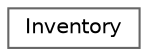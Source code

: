 digraph "Graphical Class Hierarchy"
{
 // LATEX_PDF_SIZE
  bgcolor="transparent";
  edge [fontname=Helvetica,fontsize=10,labelfontname=Helvetica,labelfontsize=10];
  node [fontname=Helvetica,fontsize=10,shape=box,height=0.2,width=0.4];
  rankdir="LR";
  Node0 [id="Node000000",label="Inventory",height=0.2,width=0.4,color="grey40", fillcolor="white", style="filled",URL="$classInventory.html",tooltip="Manages player's item collection."];
}
